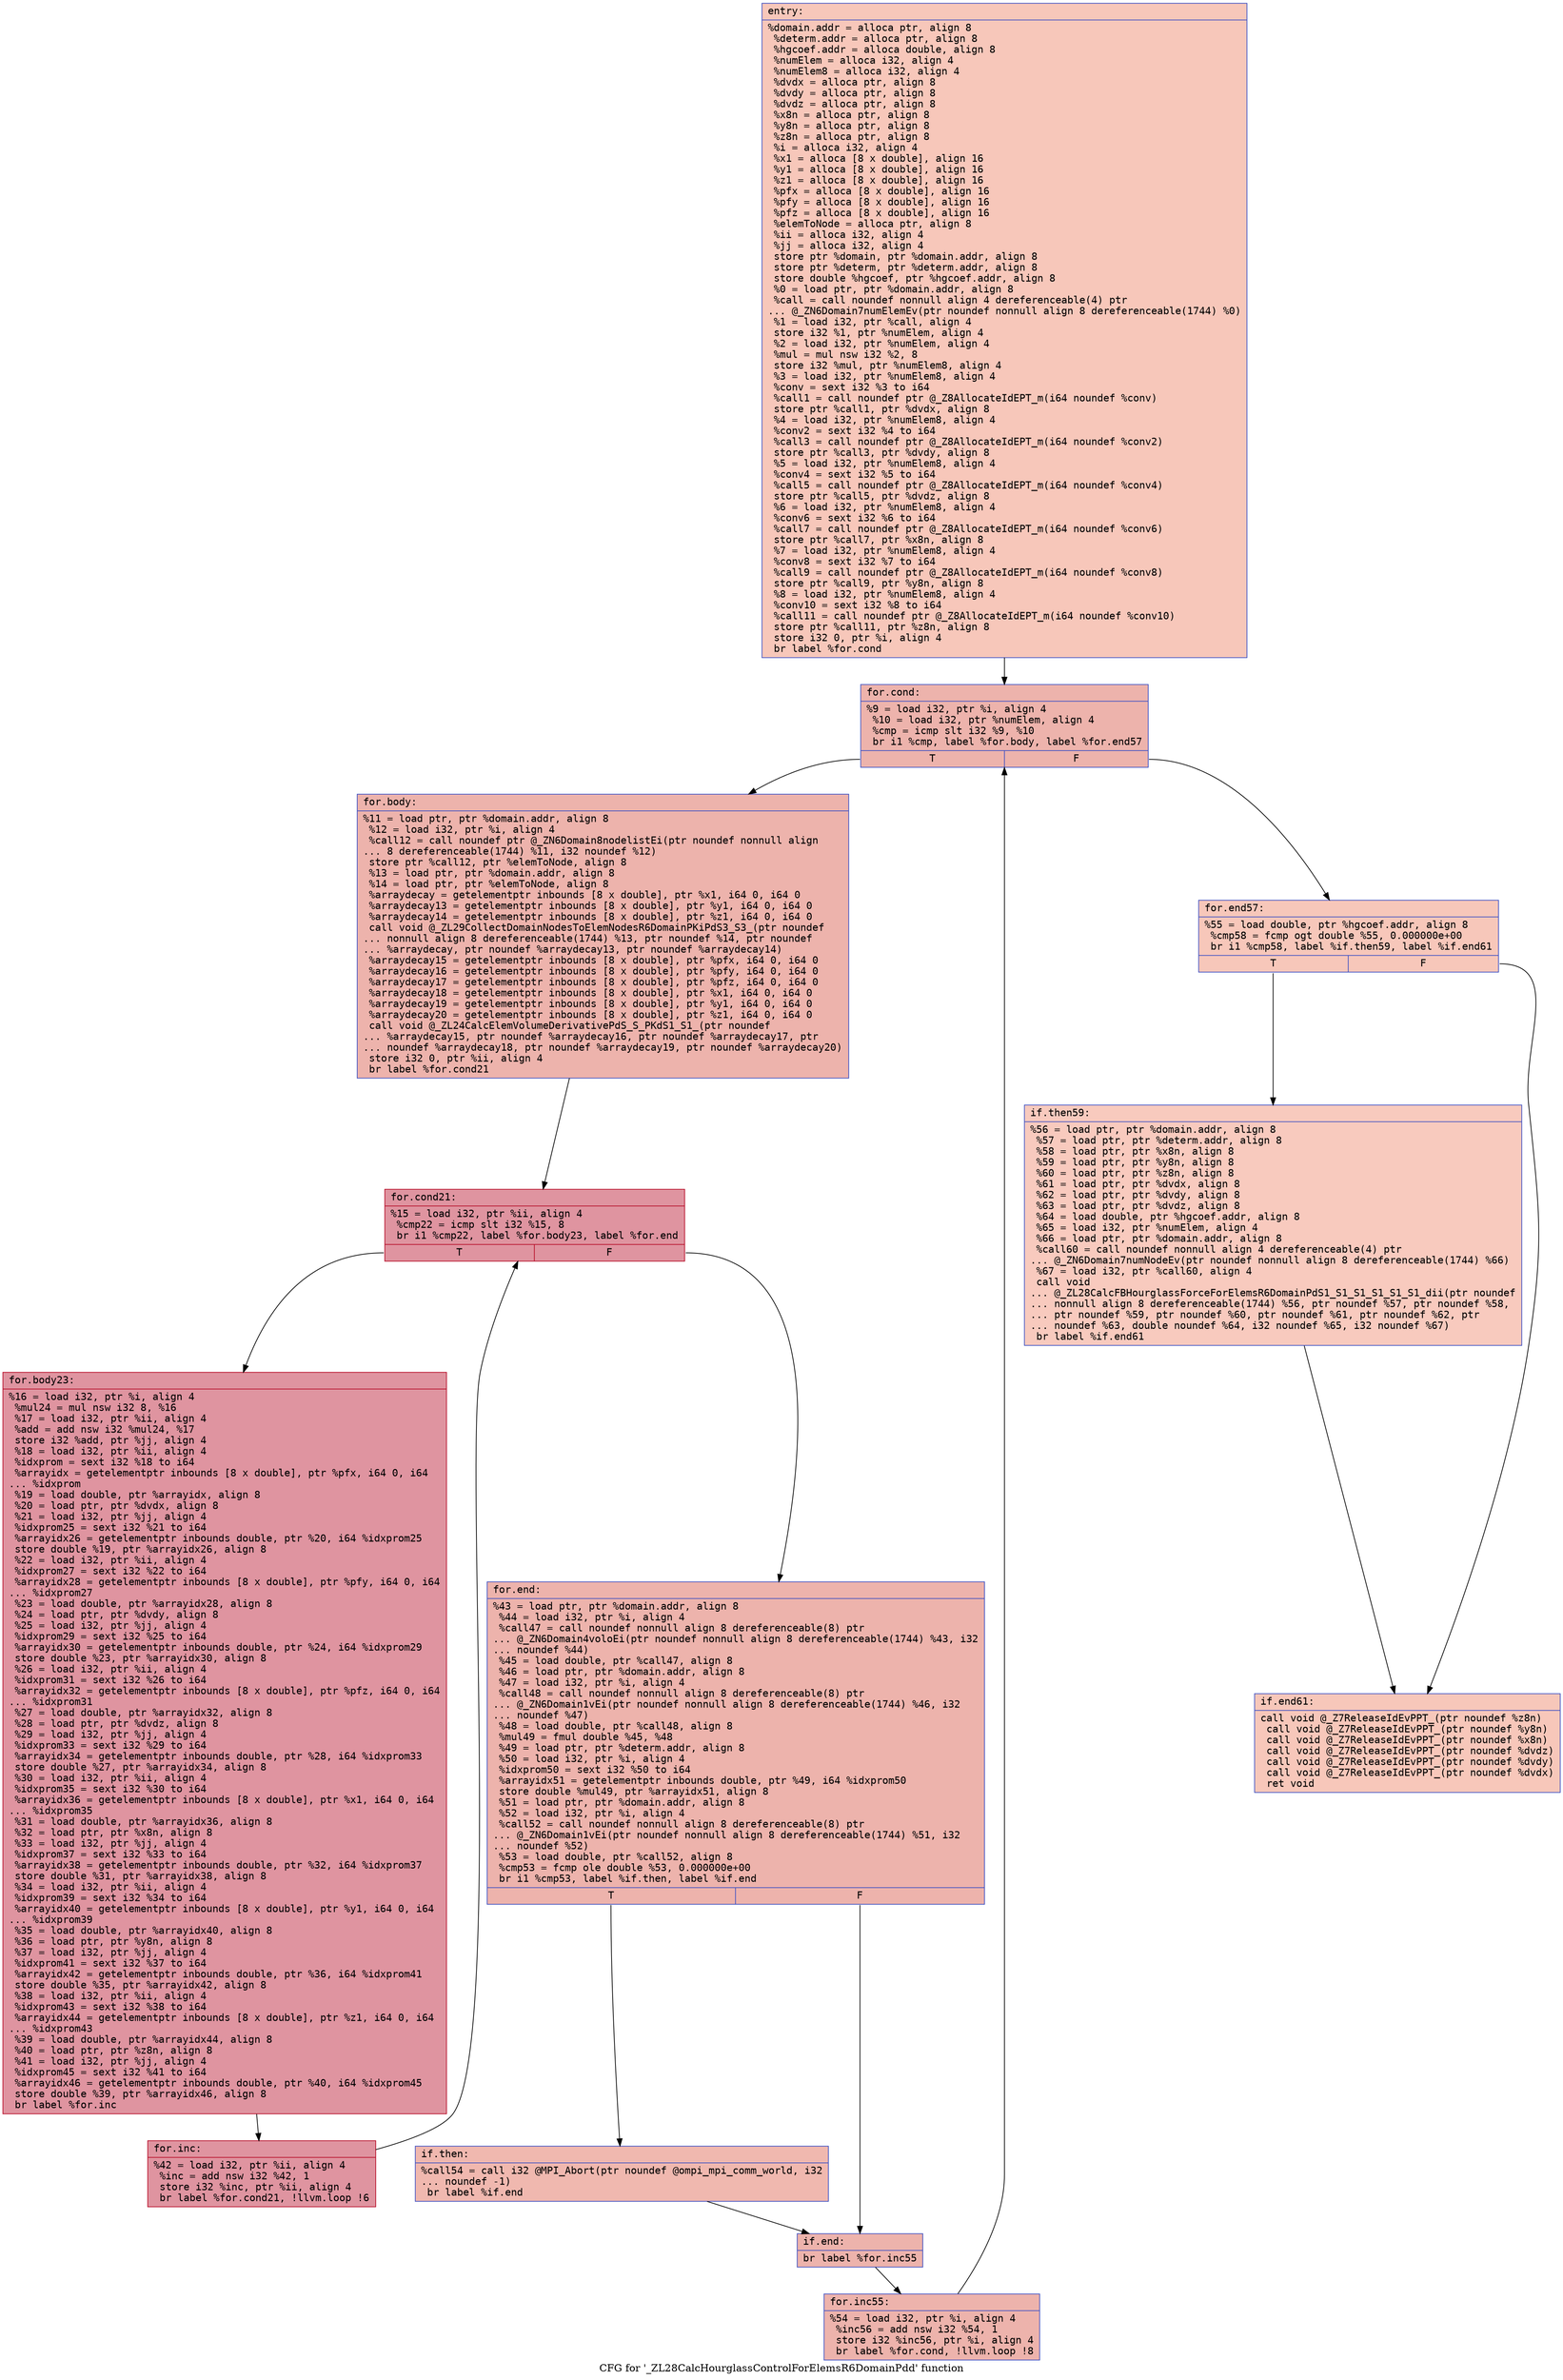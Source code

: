 digraph "CFG for '_ZL28CalcHourglassControlForElemsR6DomainPdd' function" {
	label="CFG for '_ZL28CalcHourglassControlForElemsR6DomainPdd' function";

	Node0x561418b96710 [shape=record,color="#3d50c3ff", style=filled, fillcolor="#ec7f6370" fontname="Courier",label="{entry:\l|  %domain.addr = alloca ptr, align 8\l  %determ.addr = alloca ptr, align 8\l  %hgcoef.addr = alloca double, align 8\l  %numElem = alloca i32, align 4\l  %numElem8 = alloca i32, align 4\l  %dvdx = alloca ptr, align 8\l  %dvdy = alloca ptr, align 8\l  %dvdz = alloca ptr, align 8\l  %x8n = alloca ptr, align 8\l  %y8n = alloca ptr, align 8\l  %z8n = alloca ptr, align 8\l  %i = alloca i32, align 4\l  %x1 = alloca [8 x double], align 16\l  %y1 = alloca [8 x double], align 16\l  %z1 = alloca [8 x double], align 16\l  %pfx = alloca [8 x double], align 16\l  %pfy = alloca [8 x double], align 16\l  %pfz = alloca [8 x double], align 16\l  %elemToNode = alloca ptr, align 8\l  %ii = alloca i32, align 4\l  %jj = alloca i32, align 4\l  store ptr %domain, ptr %domain.addr, align 8\l  store ptr %determ, ptr %determ.addr, align 8\l  store double %hgcoef, ptr %hgcoef.addr, align 8\l  %0 = load ptr, ptr %domain.addr, align 8\l  %call = call noundef nonnull align 4 dereferenceable(4) ptr\l... @_ZN6Domain7numElemEv(ptr noundef nonnull align 8 dereferenceable(1744) %0)\l  %1 = load i32, ptr %call, align 4\l  store i32 %1, ptr %numElem, align 4\l  %2 = load i32, ptr %numElem, align 4\l  %mul = mul nsw i32 %2, 8\l  store i32 %mul, ptr %numElem8, align 4\l  %3 = load i32, ptr %numElem8, align 4\l  %conv = sext i32 %3 to i64\l  %call1 = call noundef ptr @_Z8AllocateIdEPT_m(i64 noundef %conv)\l  store ptr %call1, ptr %dvdx, align 8\l  %4 = load i32, ptr %numElem8, align 4\l  %conv2 = sext i32 %4 to i64\l  %call3 = call noundef ptr @_Z8AllocateIdEPT_m(i64 noundef %conv2)\l  store ptr %call3, ptr %dvdy, align 8\l  %5 = load i32, ptr %numElem8, align 4\l  %conv4 = sext i32 %5 to i64\l  %call5 = call noundef ptr @_Z8AllocateIdEPT_m(i64 noundef %conv4)\l  store ptr %call5, ptr %dvdz, align 8\l  %6 = load i32, ptr %numElem8, align 4\l  %conv6 = sext i32 %6 to i64\l  %call7 = call noundef ptr @_Z8AllocateIdEPT_m(i64 noundef %conv6)\l  store ptr %call7, ptr %x8n, align 8\l  %7 = load i32, ptr %numElem8, align 4\l  %conv8 = sext i32 %7 to i64\l  %call9 = call noundef ptr @_Z8AllocateIdEPT_m(i64 noundef %conv8)\l  store ptr %call9, ptr %y8n, align 8\l  %8 = load i32, ptr %numElem8, align 4\l  %conv10 = sext i32 %8 to i64\l  %call11 = call noundef ptr @_Z8AllocateIdEPT_m(i64 noundef %conv10)\l  store ptr %call11, ptr %z8n, align 8\l  store i32 0, ptr %i, align 4\l  br label %for.cond\l}"];
	Node0x561418b96710 -> Node0x561418b9e3a0[tooltip="entry -> for.cond\nProbability 100.00%" ];
	Node0x561418b9e3a0 [shape=record,color="#3d50c3ff", style=filled, fillcolor="#d6524470" fontname="Courier",label="{for.cond:\l|  %9 = load i32, ptr %i, align 4\l  %10 = load i32, ptr %numElem, align 4\l  %cmp = icmp slt i32 %9, %10\l  br i1 %cmp, label %for.body, label %for.end57\l|{<s0>T|<s1>F}}"];
	Node0x561418b9e3a0:s0 -> Node0x561418b9e610[tooltip="for.cond -> for.body\nProbability 96.88%" ];
	Node0x561418b9e3a0:s1 -> Node0x561418b9e660[tooltip="for.cond -> for.end57\nProbability 3.12%" ];
	Node0x561418b9e610 [shape=record,color="#3d50c3ff", style=filled, fillcolor="#d6524470" fontname="Courier",label="{for.body:\l|  %11 = load ptr, ptr %domain.addr, align 8\l  %12 = load i32, ptr %i, align 4\l  %call12 = call noundef ptr @_ZN6Domain8nodelistEi(ptr noundef nonnull align\l... 8 dereferenceable(1744) %11, i32 noundef %12)\l  store ptr %call12, ptr %elemToNode, align 8\l  %13 = load ptr, ptr %domain.addr, align 8\l  %14 = load ptr, ptr %elemToNode, align 8\l  %arraydecay = getelementptr inbounds [8 x double], ptr %x1, i64 0, i64 0\l  %arraydecay13 = getelementptr inbounds [8 x double], ptr %y1, i64 0, i64 0\l  %arraydecay14 = getelementptr inbounds [8 x double], ptr %z1, i64 0, i64 0\l  call void @_ZL29CollectDomainNodesToElemNodesR6DomainPKiPdS3_S3_(ptr noundef\l... nonnull align 8 dereferenceable(1744) %13, ptr noundef %14, ptr noundef\l... %arraydecay, ptr noundef %arraydecay13, ptr noundef %arraydecay14)\l  %arraydecay15 = getelementptr inbounds [8 x double], ptr %pfx, i64 0, i64 0\l  %arraydecay16 = getelementptr inbounds [8 x double], ptr %pfy, i64 0, i64 0\l  %arraydecay17 = getelementptr inbounds [8 x double], ptr %pfz, i64 0, i64 0\l  %arraydecay18 = getelementptr inbounds [8 x double], ptr %x1, i64 0, i64 0\l  %arraydecay19 = getelementptr inbounds [8 x double], ptr %y1, i64 0, i64 0\l  %arraydecay20 = getelementptr inbounds [8 x double], ptr %z1, i64 0, i64 0\l  call void @_ZL24CalcElemVolumeDerivativePdS_S_PKdS1_S1_(ptr noundef\l... %arraydecay15, ptr noundef %arraydecay16, ptr noundef %arraydecay17, ptr\l... noundef %arraydecay18, ptr noundef %arraydecay19, ptr noundef %arraydecay20)\l  store i32 0, ptr %ii, align 4\l  br label %for.cond21\l}"];
	Node0x561418b9e610 -> Node0x561418b9fb80[tooltip="for.body -> for.cond21\nProbability 100.00%" ];
	Node0x561418b9fb80 [shape=record,color="#b70d28ff", style=filled, fillcolor="#b70d2870" fontname="Courier",label="{for.cond21:\l|  %15 = load i32, ptr %ii, align 4\l  %cmp22 = icmp slt i32 %15, 8\l  br i1 %cmp22, label %for.body23, label %for.end\l|{<s0>T|<s1>F}}"];
	Node0x561418b9fb80:s0 -> Node0x561418b9fd50[tooltip="for.cond21 -> for.body23\nProbability 96.88%" ];
	Node0x561418b9fb80:s1 -> Node0x561418b9fdd0[tooltip="for.cond21 -> for.end\nProbability 3.12%" ];
	Node0x561418b9fd50 [shape=record,color="#b70d28ff", style=filled, fillcolor="#b70d2870" fontname="Courier",label="{for.body23:\l|  %16 = load i32, ptr %i, align 4\l  %mul24 = mul nsw i32 8, %16\l  %17 = load i32, ptr %ii, align 4\l  %add = add nsw i32 %mul24, %17\l  store i32 %add, ptr %jj, align 4\l  %18 = load i32, ptr %ii, align 4\l  %idxprom = sext i32 %18 to i64\l  %arrayidx = getelementptr inbounds [8 x double], ptr %pfx, i64 0, i64\l... %idxprom\l  %19 = load double, ptr %arrayidx, align 8\l  %20 = load ptr, ptr %dvdx, align 8\l  %21 = load i32, ptr %jj, align 4\l  %idxprom25 = sext i32 %21 to i64\l  %arrayidx26 = getelementptr inbounds double, ptr %20, i64 %idxprom25\l  store double %19, ptr %arrayidx26, align 8\l  %22 = load i32, ptr %ii, align 4\l  %idxprom27 = sext i32 %22 to i64\l  %arrayidx28 = getelementptr inbounds [8 x double], ptr %pfy, i64 0, i64\l... %idxprom27\l  %23 = load double, ptr %arrayidx28, align 8\l  %24 = load ptr, ptr %dvdy, align 8\l  %25 = load i32, ptr %jj, align 4\l  %idxprom29 = sext i32 %25 to i64\l  %arrayidx30 = getelementptr inbounds double, ptr %24, i64 %idxprom29\l  store double %23, ptr %arrayidx30, align 8\l  %26 = load i32, ptr %ii, align 4\l  %idxprom31 = sext i32 %26 to i64\l  %arrayidx32 = getelementptr inbounds [8 x double], ptr %pfz, i64 0, i64\l... %idxprom31\l  %27 = load double, ptr %arrayidx32, align 8\l  %28 = load ptr, ptr %dvdz, align 8\l  %29 = load i32, ptr %jj, align 4\l  %idxprom33 = sext i32 %29 to i64\l  %arrayidx34 = getelementptr inbounds double, ptr %28, i64 %idxprom33\l  store double %27, ptr %arrayidx34, align 8\l  %30 = load i32, ptr %ii, align 4\l  %idxprom35 = sext i32 %30 to i64\l  %arrayidx36 = getelementptr inbounds [8 x double], ptr %x1, i64 0, i64\l... %idxprom35\l  %31 = load double, ptr %arrayidx36, align 8\l  %32 = load ptr, ptr %x8n, align 8\l  %33 = load i32, ptr %jj, align 4\l  %idxprom37 = sext i32 %33 to i64\l  %arrayidx38 = getelementptr inbounds double, ptr %32, i64 %idxprom37\l  store double %31, ptr %arrayidx38, align 8\l  %34 = load i32, ptr %ii, align 4\l  %idxprom39 = sext i32 %34 to i64\l  %arrayidx40 = getelementptr inbounds [8 x double], ptr %y1, i64 0, i64\l... %idxprom39\l  %35 = load double, ptr %arrayidx40, align 8\l  %36 = load ptr, ptr %y8n, align 8\l  %37 = load i32, ptr %jj, align 4\l  %idxprom41 = sext i32 %37 to i64\l  %arrayidx42 = getelementptr inbounds double, ptr %36, i64 %idxprom41\l  store double %35, ptr %arrayidx42, align 8\l  %38 = load i32, ptr %ii, align 4\l  %idxprom43 = sext i32 %38 to i64\l  %arrayidx44 = getelementptr inbounds [8 x double], ptr %z1, i64 0, i64\l... %idxprom43\l  %39 = load double, ptr %arrayidx44, align 8\l  %40 = load ptr, ptr %z8n, align 8\l  %41 = load i32, ptr %jj, align 4\l  %idxprom45 = sext i32 %41 to i64\l  %arrayidx46 = getelementptr inbounds double, ptr %40, i64 %idxprom45\l  store double %39, ptr %arrayidx46, align 8\l  br label %for.inc\l}"];
	Node0x561418b9fd50 -> Node0x561418ba2360[tooltip="for.body23 -> for.inc\nProbability 100.00%" ];
	Node0x561418ba2360 [shape=record,color="#b70d28ff", style=filled, fillcolor="#b70d2870" fontname="Courier",label="{for.inc:\l|  %42 = load i32, ptr %ii, align 4\l  %inc = add nsw i32 %42, 1\l  store i32 %inc, ptr %ii, align 4\l  br label %for.cond21, !llvm.loop !6\l}"];
	Node0x561418ba2360 -> Node0x561418b9fb80[tooltip="for.inc -> for.cond21\nProbability 100.00%" ];
	Node0x561418b9fdd0 [shape=record,color="#3d50c3ff", style=filled, fillcolor="#d6524470" fontname="Courier",label="{for.end:\l|  %43 = load ptr, ptr %domain.addr, align 8\l  %44 = load i32, ptr %i, align 4\l  %call47 = call noundef nonnull align 8 dereferenceable(8) ptr\l... @_ZN6Domain4voloEi(ptr noundef nonnull align 8 dereferenceable(1744) %43, i32\l... noundef %44)\l  %45 = load double, ptr %call47, align 8\l  %46 = load ptr, ptr %domain.addr, align 8\l  %47 = load i32, ptr %i, align 4\l  %call48 = call noundef nonnull align 8 dereferenceable(8) ptr\l... @_ZN6Domain1vEi(ptr noundef nonnull align 8 dereferenceable(1744) %46, i32\l... noundef %47)\l  %48 = load double, ptr %call48, align 8\l  %mul49 = fmul double %45, %48\l  %49 = load ptr, ptr %determ.addr, align 8\l  %50 = load i32, ptr %i, align 4\l  %idxprom50 = sext i32 %50 to i64\l  %arrayidx51 = getelementptr inbounds double, ptr %49, i64 %idxprom50\l  store double %mul49, ptr %arrayidx51, align 8\l  %51 = load ptr, ptr %domain.addr, align 8\l  %52 = load i32, ptr %i, align 4\l  %call52 = call noundef nonnull align 8 dereferenceable(8) ptr\l... @_ZN6Domain1vEi(ptr noundef nonnull align 8 dereferenceable(1744) %51, i32\l... noundef %52)\l  %53 = load double, ptr %call52, align 8\l  %cmp53 = fcmp ole double %53, 0.000000e+00\l  br i1 %cmp53, label %if.then, label %if.end\l|{<s0>T|<s1>F}}"];
	Node0x561418b9fdd0:s0 -> Node0x561418ba3c20[tooltip="for.end -> if.then\nProbability 50.00%" ];
	Node0x561418b9fdd0:s1 -> Node0x561418ba3c90[tooltip="for.end -> if.end\nProbability 50.00%" ];
	Node0x561418ba3c20 [shape=record,color="#3d50c3ff", style=filled, fillcolor="#dc5d4a70" fontname="Courier",label="{if.then:\l|  %call54 = call i32 @MPI_Abort(ptr noundef @ompi_mpi_comm_world, i32\l... noundef -1)\l  br label %if.end\l}"];
	Node0x561418ba3c20 -> Node0x561418ba3c90[tooltip="if.then -> if.end\nProbability 100.00%" ];
	Node0x561418ba3c90 [shape=record,color="#3d50c3ff", style=filled, fillcolor="#d6524470" fontname="Courier",label="{if.end:\l|  br label %for.inc55\l}"];
	Node0x561418ba3c90 -> Node0x561418ba3fd0[tooltip="if.end -> for.inc55\nProbability 100.00%" ];
	Node0x561418ba3fd0 [shape=record,color="#3d50c3ff", style=filled, fillcolor="#d6524470" fontname="Courier",label="{for.inc55:\l|  %54 = load i32, ptr %i, align 4\l  %inc56 = add nsw i32 %54, 1\l  store i32 %inc56, ptr %i, align 4\l  br label %for.cond, !llvm.loop !8\l}"];
	Node0x561418ba3fd0 -> Node0x561418b9e3a0[tooltip="for.inc55 -> for.cond\nProbability 100.00%" ];
	Node0x561418b9e660 [shape=record,color="#3d50c3ff", style=filled, fillcolor="#ec7f6370" fontname="Courier",label="{for.end57:\l|  %55 = load double, ptr %hgcoef.addr, align 8\l  %cmp58 = fcmp ogt double %55, 0.000000e+00\l  br i1 %cmp58, label %if.then59, label %if.end61\l|{<s0>T|<s1>F}}"];
	Node0x561418b9e660:s0 -> Node0x561418b9f550[tooltip="for.end57 -> if.then59\nProbability 50.00%" ];
	Node0x561418b9e660:s1 -> Node0x561418b9f5a0[tooltip="for.end57 -> if.end61\nProbability 50.00%" ];
	Node0x561418b9f550 [shape=record,color="#3d50c3ff", style=filled, fillcolor="#ef886b70" fontname="Courier",label="{if.then59:\l|  %56 = load ptr, ptr %domain.addr, align 8\l  %57 = load ptr, ptr %determ.addr, align 8\l  %58 = load ptr, ptr %x8n, align 8\l  %59 = load ptr, ptr %y8n, align 8\l  %60 = load ptr, ptr %z8n, align 8\l  %61 = load ptr, ptr %dvdx, align 8\l  %62 = load ptr, ptr %dvdy, align 8\l  %63 = load ptr, ptr %dvdz, align 8\l  %64 = load double, ptr %hgcoef.addr, align 8\l  %65 = load i32, ptr %numElem, align 4\l  %66 = load ptr, ptr %domain.addr, align 8\l  %call60 = call noundef nonnull align 4 dereferenceable(4) ptr\l... @_ZN6Domain7numNodeEv(ptr noundef nonnull align 8 dereferenceable(1744) %66)\l  %67 = load i32, ptr %call60, align 4\l  call void\l... @_ZL28CalcFBHourglassForceForElemsR6DomainPdS1_S1_S1_S1_S1_S1_dii(ptr noundef\l... nonnull align 8 dereferenceable(1744) %56, ptr noundef %57, ptr noundef %58,\l... ptr noundef %59, ptr noundef %60, ptr noundef %61, ptr noundef %62, ptr\l... noundef %63, double noundef %64, i32 noundef %65, i32 noundef %67)\l  br label %if.end61\l}"];
	Node0x561418b9f550 -> Node0x561418b9f5a0[tooltip="if.then59 -> if.end61\nProbability 100.00%" ];
	Node0x561418b9f5a0 [shape=record,color="#3d50c3ff", style=filled, fillcolor="#ec7f6370" fontname="Courier",label="{if.end61:\l|  call void @_Z7ReleaseIdEvPPT_(ptr noundef %z8n)\l  call void @_Z7ReleaseIdEvPPT_(ptr noundef %y8n)\l  call void @_Z7ReleaseIdEvPPT_(ptr noundef %x8n)\l  call void @_Z7ReleaseIdEvPPT_(ptr noundef %dvdz)\l  call void @_Z7ReleaseIdEvPPT_(ptr noundef %dvdy)\l  call void @_Z7ReleaseIdEvPPT_(ptr noundef %dvdx)\l  ret void\l}"];
}
